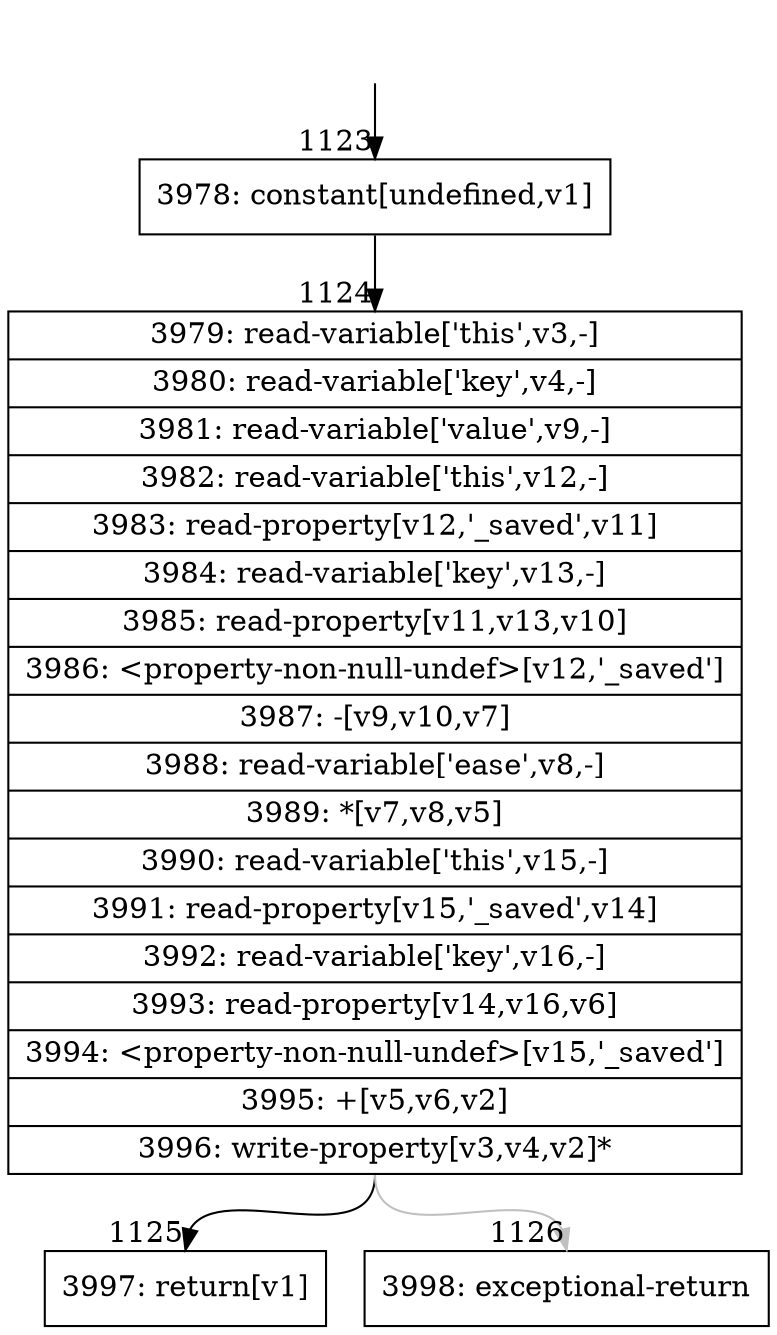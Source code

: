 digraph {
rankdir="TD"
BB_entry120[shape=none,label=""];
BB_entry120 -> BB1123 [tailport=s, headport=n, headlabel="    1123"]
BB1123 [shape=record label="{3978: constant[undefined,v1]}" ] 
BB1123 -> BB1124 [tailport=s, headport=n, headlabel="      1124"]
BB1124 [shape=record label="{3979: read-variable['this',v3,-]|3980: read-variable['key',v4,-]|3981: read-variable['value',v9,-]|3982: read-variable['this',v12,-]|3983: read-property[v12,'_saved',v11]|3984: read-variable['key',v13,-]|3985: read-property[v11,v13,v10]|3986: \<property-non-null-undef\>[v12,'_saved']|3987: -[v9,v10,v7]|3988: read-variable['ease',v8,-]|3989: *[v7,v8,v5]|3990: read-variable['this',v15,-]|3991: read-property[v15,'_saved',v14]|3992: read-variable['key',v16,-]|3993: read-property[v14,v16,v6]|3994: \<property-non-null-undef\>[v15,'_saved']|3995: +[v5,v6,v2]|3996: write-property[v3,v4,v2]*}" ] 
BB1124 -> BB1125 [tailport=s, headport=n, headlabel="      1125"]
BB1124 -> BB1126 [tailport=s, headport=n, color=gray, headlabel="      1126"]
BB1125 [shape=record label="{3997: return[v1]}" ] 
BB1126 [shape=record label="{3998: exceptional-return}" ] 
//#$~ 1125
}
